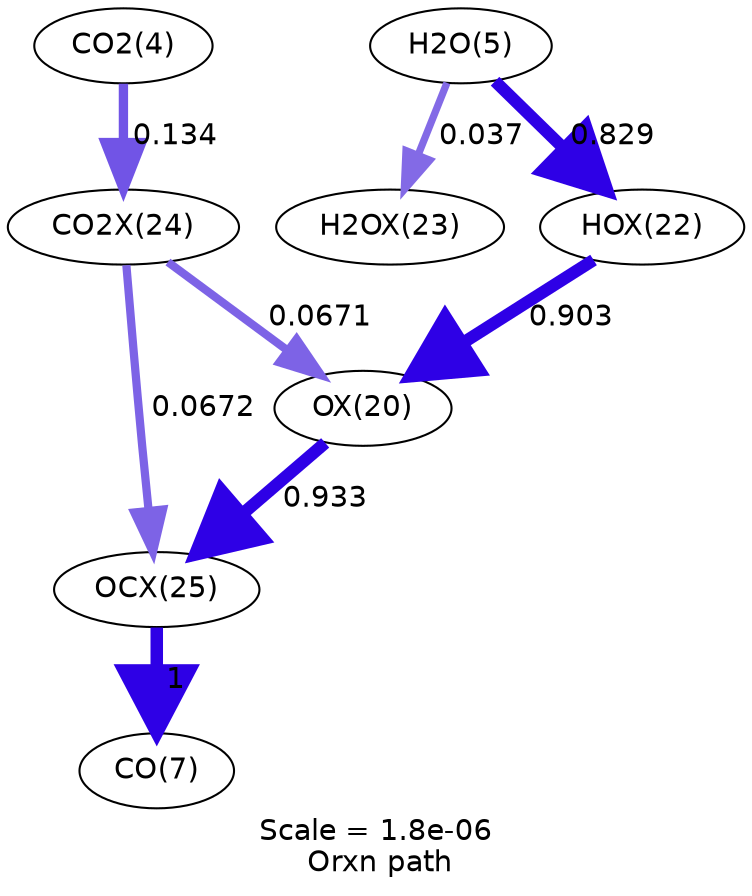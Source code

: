 digraph reaction_paths {
center=1;
s26 -> s24[fontname="Helvetica", style="setlinewidth(5.92)", arrowsize=2.96, color="0.7, 1.4, 0.9"
, label=" 0.903"];
s24 -> s29[fontname="Helvetica", style="setlinewidth(5.95)", arrowsize=2.97, color="0.7, 1.43, 0.9"
, label=" 0.933"];
s28 -> s24[fontname="Helvetica", style="setlinewidth(3.96)", arrowsize=1.98, color="0.7, 0.567, 0.9"
, label=" 0.0671"];
s6 -> s26[fontname="Helvetica", style="setlinewidth(5.86)", arrowsize=2.93, color="0.7, 1.33, 0.9"
, label=" 0.829"];
s6 -> s27[fontname="Helvetica", style="setlinewidth(3.51)", arrowsize=1.76, color="0.7, 0.537, 0.9"
, label=" 0.037"];
s29 -> s8[fontname="Helvetica", style="setlinewidth(6)", arrowsize=3, color="0.7, 1.5, 0.9"
, label=" 1"];
s28 -> s29[fontname="Helvetica", style="setlinewidth(3.96)", arrowsize=1.98, color="0.7, 0.567, 0.9"
, label=" 0.0672"];
s5 -> s28[fontname="Helvetica", style="setlinewidth(4.48)", arrowsize=2.24, color="0.7, 0.634, 0.9"
, label=" 0.134"];
s5 [ fontname="Helvetica", label="CO2(4)"];
s6 [ fontname="Helvetica", label="H2O(5)"];
s8 [ fontname="Helvetica", label="CO(7)"];
s24 [ fontname="Helvetica", label="OX(20)"];
s26 [ fontname="Helvetica", label="HOX(22)"];
s27 [ fontname="Helvetica", label="H2OX(23)"];
s28 [ fontname="Helvetica", label="CO2X(24)"];
s29 [ fontname="Helvetica", label="OCX(25)"];
 label = "Scale = 1.8e-06\l Orxn path";
 fontname = "Helvetica";
}
